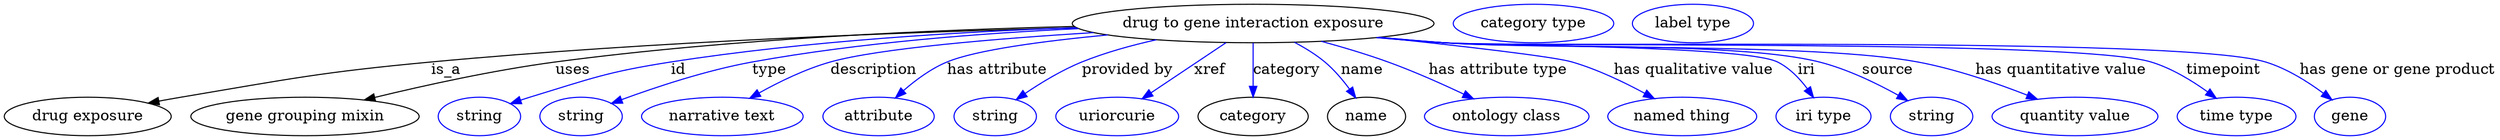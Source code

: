 digraph {
	graph [bb="0,0,2326,123"];
	node [label="\N"];
	"drug to gene interaction exposure"	[height=0.5,
		label="drug to gene interaction exposure",
		pos="1165,105",
		width=4.694];
	"drug exposure"	[height=0.5,
		pos="77.993,18",
		width=2.1665];
	"drug to gene interaction exposure" -> "drug exposure"	[label=is_a,
		lp="413.99,61.5",
		pos="e,134.54,30.504 1000.2,100.92 845.02,96.968 606.34,88.166 399.99,69 294.98,59.246 269.01,53.453 164.99,36 158.36,34.888 151.47,33.66 \
144.58,32.389"];
	"gene grouping mixin"	[height=0.5,
		pos="280.99,18",
		width=2.9608];
	"drug to gene interaction exposure" -> "gene grouping mixin"	[label=uses,
		lp="532.49,61.5",
		pos="e,336.6,33.39 997.94,102.13 866.47,98.941 678.89,90.588 515.99,69 458.09,61.326 393.21,47.086 346.32,35.759"];
	id	[color=blue,
		height=0.5,
		label=string,
		pos="443.99,18",
		width=1.0652];
	"drug to gene interaction exposure" -> id	[color=blue,
		label=id,
		lp="629.99,61.5",
		pos="e,473.04,29.778 999.89,101.14 892.07,97.353 748.52,88.695 622.99,69 563.68,59.693 549.47,53.375 491.99,36 488.9,35.066 485.72,34.053 \
482.53,33.002",
		style=solid];
	type	[color=blue,
		height=0.5,
		label=string,
		pos="538.99,18",
		width=1.0652];
	"drug to gene interaction exposure" -> type	[color=blue,
		label=type,
		lp="713.99,61.5",
		pos="e,567.47,30.296 1001.5,100.31 911.4,96.142 797.85,87.365 697.99,69 655.75,61.23 609.04,45.661 577.24,33.949",
		style=solid];
	description	[color=blue,
		height=0.5,
		label="narrative text",
		pos="670.99,18",
		width=2.0943];
	"drug to gene interaction exposure" -> description	[color=blue,
		label=description,
		lp="810.49,61.5",
		pos="e,696.36,35.208 1015.4,96.592 923.48,90.907 814.97,81.837 769.99,69 747.34,62.535 723.73,50.831 705.25,40.372",
		style=solid];
	"has attribute"	[color=blue,
		height=0.5,
		label=attribute,
		pos="815.99,18",
		width=1.4443];
	"drug to gene interaction exposure" -> "has attribute"	[color=blue,
		label="has attribute",
		lp="925.99,61.5",
		pos="e,831.46,35.361 1028.6,94.349 968.84,88.684 906.16,80.369 878.99,69 864.27,62.841 850.14,52.219 839.01,42.344",
		style=solid];
	"provided by"	[color=blue,
		height=0.5,
		label=string,
		pos="923.99,18",
		width=1.0652];
	"drug to gene interaction exposure" -> "provided by"	[color=blue,
		label="provided by",
		lp="1047.5,61.5",
		pos="e,943.62,33.752 1074.5,89.771 1051.4,84.635 1026.9,77.846 1005,69 986.29,61.44 967.01,49.724 951.96,39.533",
		style=solid];
	xref	[color=blue,
		height=0.5,
		label=uriorcurie,
		pos="1038,18",
		width=1.5887];
	"drug to gene interaction exposure" -> xref	[color=blue,
		label=xref,
		lp="1124.5,61.5",
		pos="e,1061.2,34.536 1139.6,87.003 1119.5,73.548 1091.3,54.68 1069.7,40.231",
		style=solid];
	category	[height=0.5,
		pos="1165,18",
		width=1.4263];
	"drug to gene interaction exposure" -> category	[color=blue,
		label=category,
		lp="1196.5,61.5",
		pos="e,1165,36.175 1165,86.799 1165,75.163 1165,59.548 1165,46.237",
		style=solid];
	name	[height=0.5,
		pos="1271,18",
		width=1.011];
	"drug to gene interaction exposure" -> name	[color=blue,
		label=name,
		lp="1267,61.5",
		pos="e,1260.9,35.34 1203.6,87.391 1213.4,82.253 1223.5,76.058 1232,69 1240.6,61.81 1248.6,52.412 1255,43.707",
		style=solid];
	"has attribute type"	[color=blue,
		height=0.5,
		label="ontology class",
		pos="1402,18",
		width=2.1304];
	"drug to gene interaction exposure" -> "has attribute type"	[color=blue,
		label="has attribute type",
		lp="1394,61.5",
		pos="e,1370.9,34.523 1228.7,88.324 1248.8,82.836 1271,76.221 1291,69 1315,60.334 1341,48.743 1361.8,38.904",
		style=solid];
	"has qualitative value"	[color=blue,
		height=0.5,
		label="named thing",
		pos="1566,18",
		width=1.9318];
	"drug to gene interaction exposure" -> "has qualitative value"	[color=blue,
		label="has qualitative value",
		lp="1576.5,61.5",
		pos="e,1539.9,34.725 1282.7,92.062 1358.3,84.068 1445.5,74.107 1463,69 1486.7,62.066 1511.7,50.076 1531.1,39.576",
		style=solid];
	iri	[color=blue,
		height=0.5,
		label="iri type",
		pos="1698,18",
		width=1.2277];
	"drug to gene interaction exposure" -> iri	[color=blue,
		label=iri,
		lp="1682,61.5",
		pos="e,1688.7,35.629 1283.2,92.084 1303.1,90.253 1323.6,88.481 1343,87 1377.6,84.349 1623.9,84.387 1655,69 1666.2,63.484 1675.6,53.636 \
1682.8,44.129",
		style=solid];
	source	[color=blue,
		height=0.5,
		label=string,
		pos="1799,18",
		width=1.0652];
	"drug to gene interaction exposure" -> source	[color=blue,
		label=source,
		lp="1758,61.5",
		pos="e,1776.6,32.855 1282.7,92.022 1302.8,90.187 1323.5,88.431 1343,87 1420.9,81.286 1618.3,88.158 1694,69 1720.1,62.386 1747.6,49.066 \
1767.8,37.836",
		style=solid];
	"has quantitative value"	[color=blue,
		height=0.5,
		label="quantity value",
		pos="1933,18",
		width=2.1484];
	"drug to gene interaction exposure" -> "has quantitative value"	[color=blue,
		label="has quantitative value",
		lp="1920,61.5",
		pos="e,1897.8,34.166 1281.7,91.931 1302.1,90.085 1323.2,88.348 1343,87 1441.3,80.314 1689.1,87.049 1786,69 1821.3,62.411 1859.8,49.11 \
1888.5,37.882",
		style=solid];
	timepoint	[color=blue,
		height=0.5,
		label="time type",
		pos="2084,18",
		width=1.5346];
	"drug to gene interaction exposure" -> timepoint	[color=blue,
		label=timepoint,
		lp="2072,61.5",
		pos="e,2065.1,34.937 1280.3,91.836 1301.1,89.964 1322.7,88.244 1343,87 1416.3,82.505 1933.7,90.214 2004,69 2023.1,63.228 2042.2,51.595 \
2056.9,41.002",
		style=solid];
	"has gene or gene product"	[color=blue,
		height=0.5,
		label=gene,
		pos="2190,18",
		width=0.92075];
	"drug to gene interaction exposure" -> "has gene or gene product"	[color=blue,
		label="has gene or gene product",
		lp="2234.5,61.5",
		pos="e,2173.2,33.513 1280.3,91.772 1301.1,89.907 1322.7,88.206 1343,87 1428.2,81.939 2029.3,93.723 2111,69 2130.7,63.026 2150.3,50.665 \
2165.1,39.729",
		style=solid];
	"named thing_category"	[color=blue,
		height=0.5,
		label="category type",
		pos="1427,105",
		width=2.0762];
	attribute_name	[color=blue,
		height=0.5,
		label="label type",
		pos="1576,105",
		width=1.5707];
}

